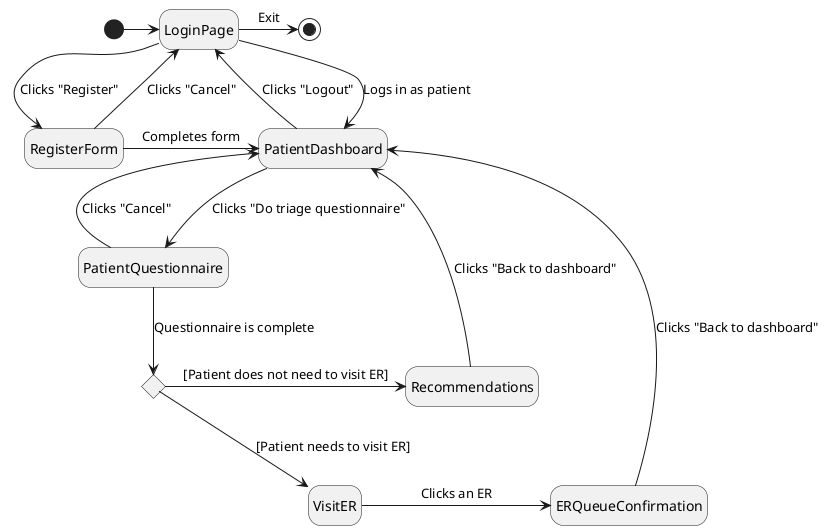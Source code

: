 @startuml plantuml
hide empty description
state "LoginPage" as login
state "RegisterForm" as reg
state "PatientDashboard" as dash
state "PatientQuestionnaire" as triage
state "Recommendations" as rec
state "VisitER" as visit_er
state "ERQueueConfirmation" as confirm
state c <<choice>>

[*] -> login
login -> [*] : Exit

login --> reg : Clicks "Register"
reg -> login : Clicks "Cancel"
reg -> dash : Completes form

login --> dash : Logs in as patient
login <-- dash : Clicks "Logout"

dash --> triage : Clicks "Do triage questionnaire"
dash <-- triage : Clicks "Cancel"

triage --> c : Questionnaire is complete

c -> rec : [Patient does not need to visit ER]
rec -> dash : Clicks "Back to dashboard"
c --> visit_er : [Patient needs to visit ER]
visit_er -> confirm : Clicks an ER
confirm -> dash : Clicks "Back to dashboard"

@enduml